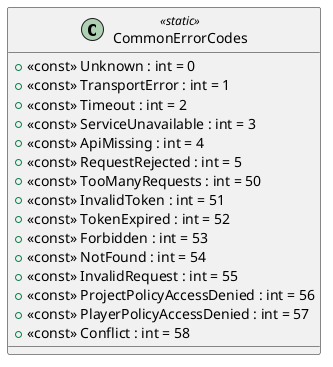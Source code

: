 @startuml
class CommonErrorCodes <<static>> {
    + <<const>> Unknown : int = 0
    + <<const>> TransportError : int = 1
    + <<const>> Timeout : int = 2
    + <<const>> ServiceUnavailable : int = 3
    + <<const>> ApiMissing : int = 4
    + <<const>> RequestRejected : int = 5
    + <<const>> TooManyRequests : int = 50
    + <<const>> InvalidToken : int = 51
    + <<const>> TokenExpired : int = 52
    + <<const>> Forbidden : int = 53
    + <<const>> NotFound : int = 54
    + <<const>> InvalidRequest : int = 55
    + <<const>> ProjectPolicyAccessDenied : int = 56
    + <<const>> PlayerPolicyAccessDenied : int = 57
    + <<const>> Conflict : int = 58
}
@enduml
